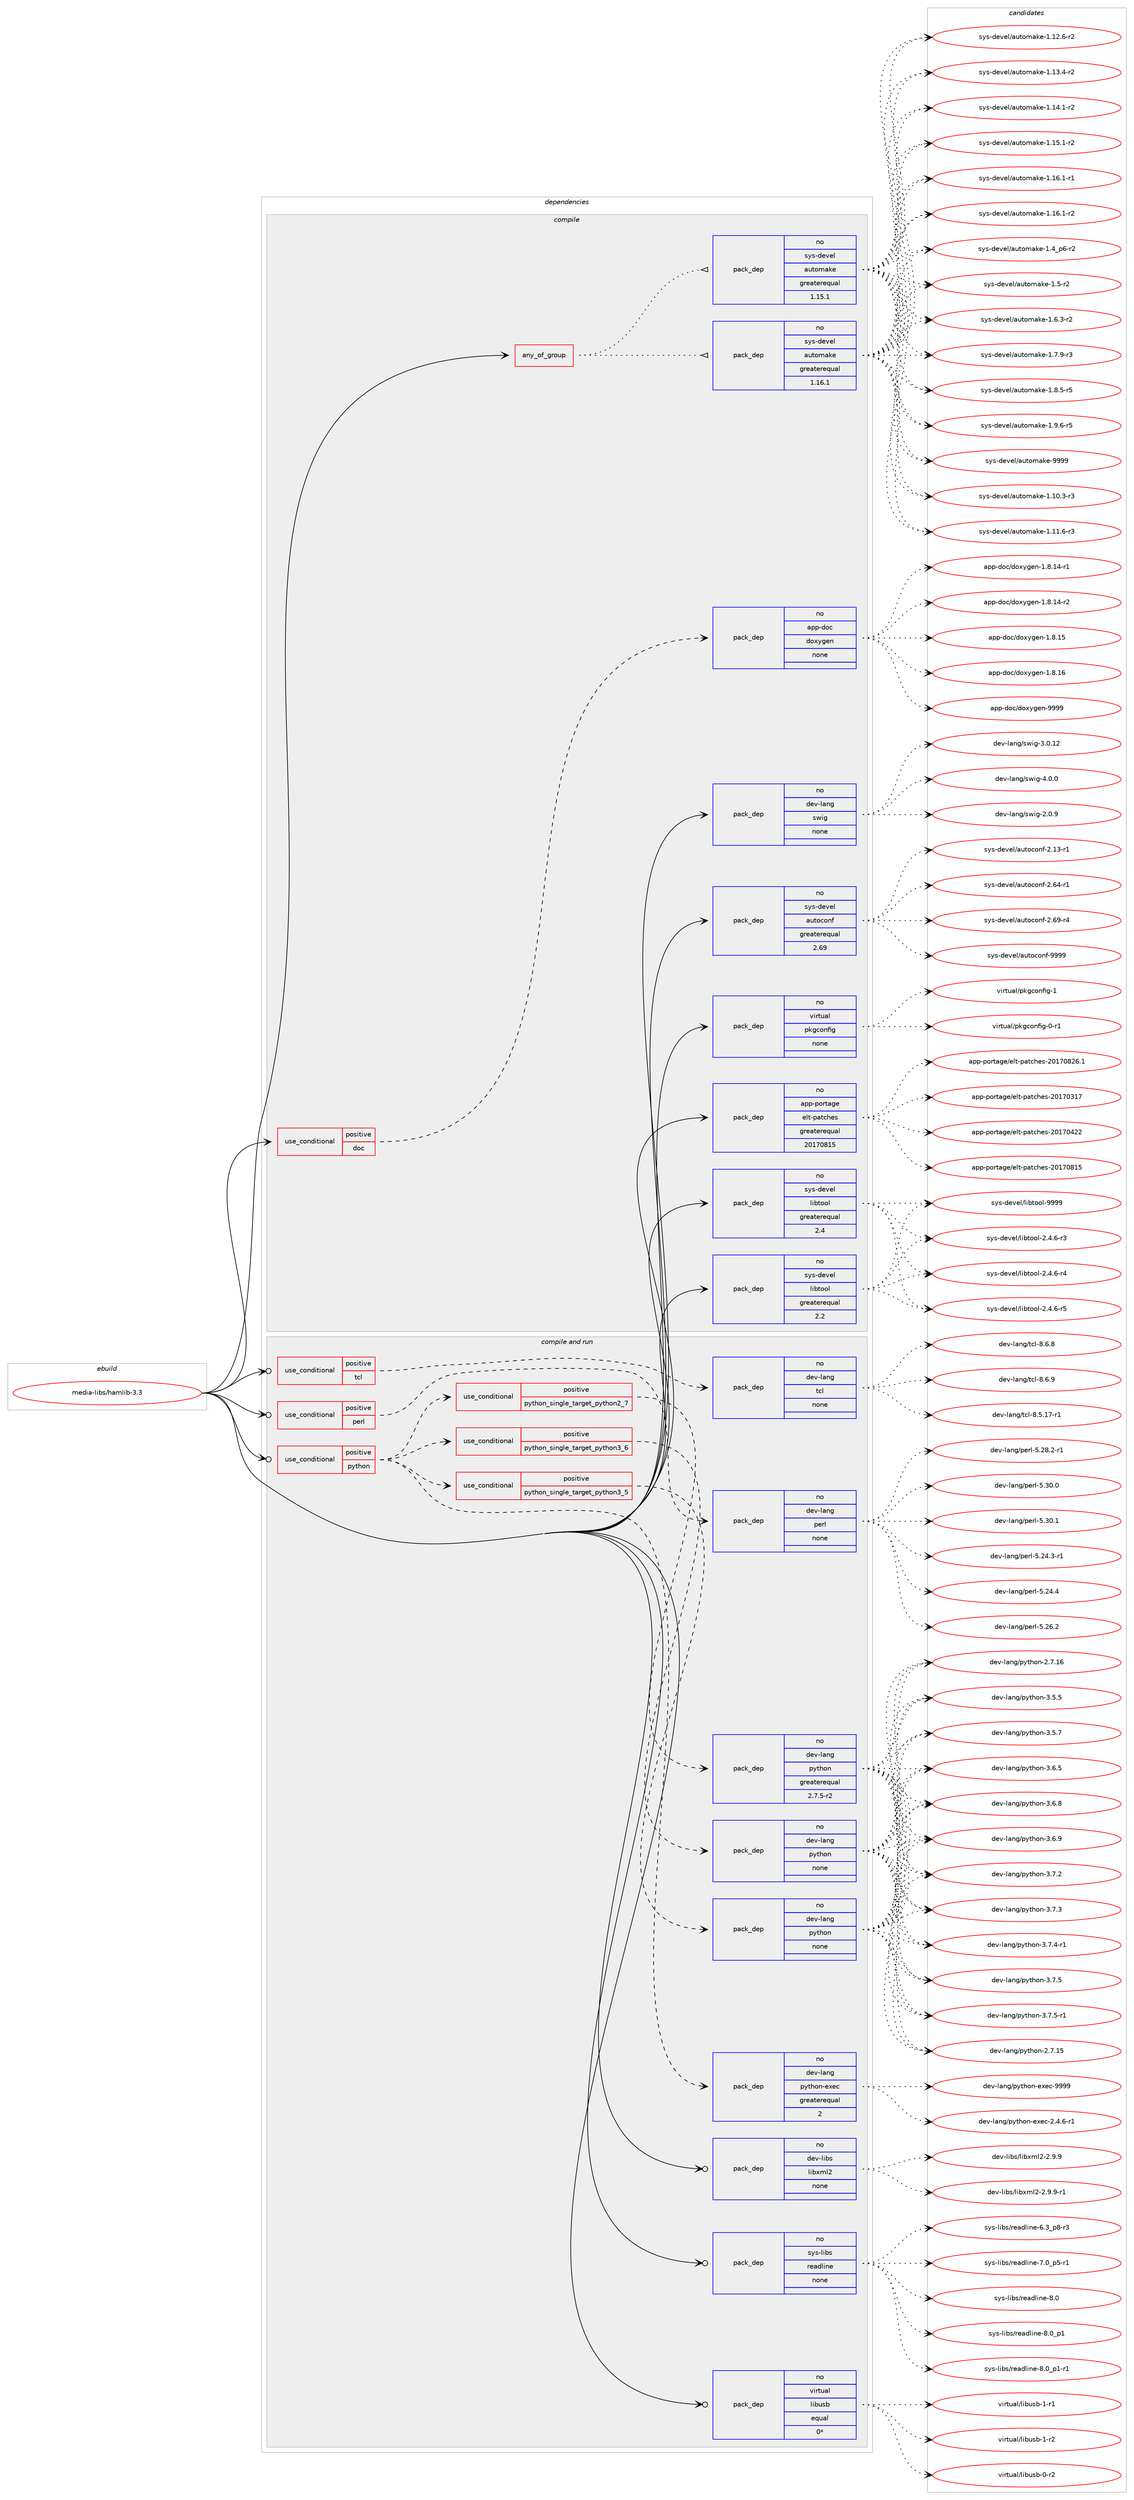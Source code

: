 digraph prolog {

# *************
# Graph options
# *************

newrank=true;
concentrate=true;
compound=true;
graph [rankdir=LR,fontname=Helvetica,fontsize=10,ranksep=1.5];#, ranksep=2.5, nodesep=0.2];
edge  [arrowhead=vee];
node  [fontname=Helvetica,fontsize=10];

# **********
# The ebuild
# **********

subgraph cluster_leftcol {
color=gray;
rank=same;
label=<<i>ebuild</i>>;
id [label="media-libs/hamlib-3.3", color=red, width=4, href="../media-libs/hamlib-3.3.svg"];
}

# ****************
# The dependencies
# ****************

subgraph cluster_midcol {
color=gray;
label=<<i>dependencies</i>>;
subgraph cluster_compile {
fillcolor="#eeeeee";
style=filled;
label=<<i>compile</i>>;
subgraph any13223 {
dependency786471 [label=<<TABLE BORDER="0" CELLBORDER="1" CELLSPACING="0" CELLPADDING="4"><TR><TD CELLPADDING="10">any_of_group</TD></TR></TABLE>>, shape=none, color=red];subgraph pack581555 {
dependency786472 [label=<<TABLE BORDER="0" CELLBORDER="1" CELLSPACING="0" CELLPADDING="4" WIDTH="220"><TR><TD ROWSPAN="6" CELLPADDING="30">pack_dep</TD></TR><TR><TD WIDTH="110">no</TD></TR><TR><TD>sys-devel</TD></TR><TR><TD>automake</TD></TR><TR><TD>greaterequal</TD></TR><TR><TD>1.16.1</TD></TR></TABLE>>, shape=none, color=blue];
}
dependency786471:e -> dependency786472:w [weight=20,style="dotted",arrowhead="oinv"];
subgraph pack581556 {
dependency786473 [label=<<TABLE BORDER="0" CELLBORDER="1" CELLSPACING="0" CELLPADDING="4" WIDTH="220"><TR><TD ROWSPAN="6" CELLPADDING="30">pack_dep</TD></TR><TR><TD WIDTH="110">no</TD></TR><TR><TD>sys-devel</TD></TR><TR><TD>automake</TD></TR><TR><TD>greaterequal</TD></TR><TR><TD>1.15.1</TD></TR></TABLE>>, shape=none, color=blue];
}
dependency786471:e -> dependency786473:w [weight=20,style="dotted",arrowhead="oinv"];
}
id:e -> dependency786471:w [weight=20,style="solid",arrowhead="vee"];
subgraph cond191260 {
dependency786474 [label=<<TABLE BORDER="0" CELLBORDER="1" CELLSPACING="0" CELLPADDING="4"><TR><TD ROWSPAN="3" CELLPADDING="10">use_conditional</TD></TR><TR><TD>positive</TD></TR><TR><TD>doc</TD></TR></TABLE>>, shape=none, color=red];
subgraph pack581557 {
dependency786475 [label=<<TABLE BORDER="0" CELLBORDER="1" CELLSPACING="0" CELLPADDING="4" WIDTH="220"><TR><TD ROWSPAN="6" CELLPADDING="30">pack_dep</TD></TR><TR><TD WIDTH="110">no</TD></TR><TR><TD>app-doc</TD></TR><TR><TD>doxygen</TD></TR><TR><TD>none</TD></TR><TR><TD></TD></TR></TABLE>>, shape=none, color=blue];
}
dependency786474:e -> dependency786475:w [weight=20,style="dashed",arrowhead="vee"];
}
id:e -> dependency786474:w [weight=20,style="solid",arrowhead="vee"];
subgraph pack581558 {
dependency786476 [label=<<TABLE BORDER="0" CELLBORDER="1" CELLSPACING="0" CELLPADDING="4" WIDTH="220"><TR><TD ROWSPAN="6" CELLPADDING="30">pack_dep</TD></TR><TR><TD WIDTH="110">no</TD></TR><TR><TD>app-portage</TD></TR><TR><TD>elt-patches</TD></TR><TR><TD>greaterequal</TD></TR><TR><TD>20170815</TD></TR></TABLE>>, shape=none, color=blue];
}
id:e -> dependency786476:w [weight=20,style="solid",arrowhead="vee"];
subgraph pack581559 {
dependency786477 [label=<<TABLE BORDER="0" CELLBORDER="1" CELLSPACING="0" CELLPADDING="4" WIDTH="220"><TR><TD ROWSPAN="6" CELLPADDING="30">pack_dep</TD></TR><TR><TD WIDTH="110">no</TD></TR><TR><TD>dev-lang</TD></TR><TR><TD>swig</TD></TR><TR><TD>none</TD></TR><TR><TD></TD></TR></TABLE>>, shape=none, color=blue];
}
id:e -> dependency786477:w [weight=20,style="solid",arrowhead="vee"];
subgraph pack581560 {
dependency786478 [label=<<TABLE BORDER="0" CELLBORDER="1" CELLSPACING="0" CELLPADDING="4" WIDTH="220"><TR><TD ROWSPAN="6" CELLPADDING="30">pack_dep</TD></TR><TR><TD WIDTH="110">no</TD></TR><TR><TD>sys-devel</TD></TR><TR><TD>autoconf</TD></TR><TR><TD>greaterequal</TD></TR><TR><TD>2.69</TD></TR></TABLE>>, shape=none, color=blue];
}
id:e -> dependency786478:w [weight=20,style="solid",arrowhead="vee"];
subgraph pack581561 {
dependency786479 [label=<<TABLE BORDER="0" CELLBORDER="1" CELLSPACING="0" CELLPADDING="4" WIDTH="220"><TR><TD ROWSPAN="6" CELLPADDING="30">pack_dep</TD></TR><TR><TD WIDTH="110">no</TD></TR><TR><TD>sys-devel</TD></TR><TR><TD>libtool</TD></TR><TR><TD>greaterequal</TD></TR><TR><TD>2.2</TD></TR></TABLE>>, shape=none, color=blue];
}
id:e -> dependency786479:w [weight=20,style="solid",arrowhead="vee"];
subgraph pack581562 {
dependency786480 [label=<<TABLE BORDER="0" CELLBORDER="1" CELLSPACING="0" CELLPADDING="4" WIDTH="220"><TR><TD ROWSPAN="6" CELLPADDING="30">pack_dep</TD></TR><TR><TD WIDTH="110">no</TD></TR><TR><TD>sys-devel</TD></TR><TR><TD>libtool</TD></TR><TR><TD>greaterequal</TD></TR><TR><TD>2.4</TD></TR></TABLE>>, shape=none, color=blue];
}
id:e -> dependency786480:w [weight=20,style="solid",arrowhead="vee"];
subgraph pack581563 {
dependency786481 [label=<<TABLE BORDER="0" CELLBORDER="1" CELLSPACING="0" CELLPADDING="4" WIDTH="220"><TR><TD ROWSPAN="6" CELLPADDING="30">pack_dep</TD></TR><TR><TD WIDTH="110">no</TD></TR><TR><TD>virtual</TD></TR><TR><TD>pkgconfig</TD></TR><TR><TD>none</TD></TR><TR><TD></TD></TR></TABLE>>, shape=none, color=blue];
}
id:e -> dependency786481:w [weight=20,style="solid",arrowhead="vee"];
}
subgraph cluster_compileandrun {
fillcolor="#eeeeee";
style=filled;
label=<<i>compile and run</i>>;
subgraph cond191261 {
dependency786482 [label=<<TABLE BORDER="0" CELLBORDER="1" CELLSPACING="0" CELLPADDING="4"><TR><TD ROWSPAN="3" CELLPADDING="10">use_conditional</TD></TR><TR><TD>positive</TD></TR><TR><TD>perl</TD></TR></TABLE>>, shape=none, color=red];
subgraph pack581564 {
dependency786483 [label=<<TABLE BORDER="0" CELLBORDER="1" CELLSPACING="0" CELLPADDING="4" WIDTH="220"><TR><TD ROWSPAN="6" CELLPADDING="30">pack_dep</TD></TR><TR><TD WIDTH="110">no</TD></TR><TR><TD>dev-lang</TD></TR><TR><TD>perl</TD></TR><TR><TD>none</TD></TR><TR><TD></TD></TR></TABLE>>, shape=none, color=blue];
}
dependency786482:e -> dependency786483:w [weight=20,style="dashed",arrowhead="vee"];
}
id:e -> dependency786482:w [weight=20,style="solid",arrowhead="odotvee"];
subgraph cond191262 {
dependency786484 [label=<<TABLE BORDER="0" CELLBORDER="1" CELLSPACING="0" CELLPADDING="4"><TR><TD ROWSPAN="3" CELLPADDING="10">use_conditional</TD></TR><TR><TD>positive</TD></TR><TR><TD>python</TD></TR></TABLE>>, shape=none, color=red];
subgraph cond191263 {
dependency786485 [label=<<TABLE BORDER="0" CELLBORDER="1" CELLSPACING="0" CELLPADDING="4"><TR><TD ROWSPAN="3" CELLPADDING="10">use_conditional</TD></TR><TR><TD>positive</TD></TR><TR><TD>python_single_target_python2_7</TD></TR></TABLE>>, shape=none, color=red];
subgraph pack581565 {
dependency786486 [label=<<TABLE BORDER="0" CELLBORDER="1" CELLSPACING="0" CELLPADDING="4" WIDTH="220"><TR><TD ROWSPAN="6" CELLPADDING="30">pack_dep</TD></TR><TR><TD WIDTH="110">no</TD></TR><TR><TD>dev-lang</TD></TR><TR><TD>python</TD></TR><TR><TD>greaterequal</TD></TR><TR><TD>2.7.5-r2</TD></TR></TABLE>>, shape=none, color=blue];
}
dependency786485:e -> dependency786486:w [weight=20,style="dashed",arrowhead="vee"];
}
dependency786484:e -> dependency786485:w [weight=20,style="dashed",arrowhead="vee"];
subgraph cond191264 {
dependency786487 [label=<<TABLE BORDER="0" CELLBORDER="1" CELLSPACING="0" CELLPADDING="4"><TR><TD ROWSPAN="3" CELLPADDING="10">use_conditional</TD></TR><TR><TD>positive</TD></TR><TR><TD>python_single_target_python3_5</TD></TR></TABLE>>, shape=none, color=red];
subgraph pack581566 {
dependency786488 [label=<<TABLE BORDER="0" CELLBORDER="1" CELLSPACING="0" CELLPADDING="4" WIDTH="220"><TR><TD ROWSPAN="6" CELLPADDING="30">pack_dep</TD></TR><TR><TD WIDTH="110">no</TD></TR><TR><TD>dev-lang</TD></TR><TR><TD>python</TD></TR><TR><TD>none</TD></TR><TR><TD></TD></TR></TABLE>>, shape=none, color=blue];
}
dependency786487:e -> dependency786488:w [weight=20,style="dashed",arrowhead="vee"];
}
dependency786484:e -> dependency786487:w [weight=20,style="dashed",arrowhead="vee"];
subgraph cond191265 {
dependency786489 [label=<<TABLE BORDER="0" CELLBORDER="1" CELLSPACING="0" CELLPADDING="4"><TR><TD ROWSPAN="3" CELLPADDING="10">use_conditional</TD></TR><TR><TD>positive</TD></TR><TR><TD>python_single_target_python3_6</TD></TR></TABLE>>, shape=none, color=red];
subgraph pack581567 {
dependency786490 [label=<<TABLE BORDER="0" CELLBORDER="1" CELLSPACING="0" CELLPADDING="4" WIDTH="220"><TR><TD ROWSPAN="6" CELLPADDING="30">pack_dep</TD></TR><TR><TD WIDTH="110">no</TD></TR><TR><TD>dev-lang</TD></TR><TR><TD>python</TD></TR><TR><TD>none</TD></TR><TR><TD></TD></TR></TABLE>>, shape=none, color=blue];
}
dependency786489:e -> dependency786490:w [weight=20,style="dashed",arrowhead="vee"];
}
dependency786484:e -> dependency786489:w [weight=20,style="dashed",arrowhead="vee"];
subgraph pack581568 {
dependency786491 [label=<<TABLE BORDER="0" CELLBORDER="1" CELLSPACING="0" CELLPADDING="4" WIDTH="220"><TR><TD ROWSPAN="6" CELLPADDING="30">pack_dep</TD></TR><TR><TD WIDTH="110">no</TD></TR><TR><TD>dev-lang</TD></TR><TR><TD>python-exec</TD></TR><TR><TD>greaterequal</TD></TR><TR><TD>2</TD></TR></TABLE>>, shape=none, color=blue];
}
dependency786484:e -> dependency786491:w [weight=20,style="dashed",arrowhead="vee"];
}
id:e -> dependency786484:w [weight=20,style="solid",arrowhead="odotvee"];
subgraph cond191266 {
dependency786492 [label=<<TABLE BORDER="0" CELLBORDER="1" CELLSPACING="0" CELLPADDING="4"><TR><TD ROWSPAN="3" CELLPADDING="10">use_conditional</TD></TR><TR><TD>positive</TD></TR><TR><TD>tcl</TD></TR></TABLE>>, shape=none, color=red];
subgraph pack581569 {
dependency786493 [label=<<TABLE BORDER="0" CELLBORDER="1" CELLSPACING="0" CELLPADDING="4" WIDTH="220"><TR><TD ROWSPAN="6" CELLPADDING="30">pack_dep</TD></TR><TR><TD WIDTH="110">no</TD></TR><TR><TD>dev-lang</TD></TR><TR><TD>tcl</TD></TR><TR><TD>none</TD></TR><TR><TD></TD></TR></TABLE>>, shape=none, color=blue];
}
dependency786492:e -> dependency786493:w [weight=20,style="dashed",arrowhead="vee"];
}
id:e -> dependency786492:w [weight=20,style="solid",arrowhead="odotvee"];
subgraph pack581570 {
dependency786494 [label=<<TABLE BORDER="0" CELLBORDER="1" CELLSPACING="0" CELLPADDING="4" WIDTH="220"><TR><TD ROWSPAN="6" CELLPADDING="30">pack_dep</TD></TR><TR><TD WIDTH="110">no</TD></TR><TR><TD>dev-libs</TD></TR><TR><TD>libxml2</TD></TR><TR><TD>none</TD></TR><TR><TD></TD></TR></TABLE>>, shape=none, color=blue];
}
id:e -> dependency786494:w [weight=20,style="solid",arrowhead="odotvee"];
subgraph pack581571 {
dependency786495 [label=<<TABLE BORDER="0" CELLBORDER="1" CELLSPACING="0" CELLPADDING="4" WIDTH="220"><TR><TD ROWSPAN="6" CELLPADDING="30">pack_dep</TD></TR><TR><TD WIDTH="110">no</TD></TR><TR><TD>sys-libs</TD></TR><TR><TD>readline</TD></TR><TR><TD>none</TD></TR><TR><TD></TD></TR></TABLE>>, shape=none, color=blue];
}
id:e -> dependency786495:w [weight=20,style="solid",arrowhead="odotvee"];
subgraph pack581572 {
dependency786496 [label=<<TABLE BORDER="0" CELLBORDER="1" CELLSPACING="0" CELLPADDING="4" WIDTH="220"><TR><TD ROWSPAN="6" CELLPADDING="30">pack_dep</TD></TR><TR><TD WIDTH="110">no</TD></TR><TR><TD>virtual</TD></TR><TR><TD>libusb</TD></TR><TR><TD>equal</TD></TR><TR><TD>0*</TD></TR></TABLE>>, shape=none, color=blue];
}
id:e -> dependency786496:w [weight=20,style="solid",arrowhead="odotvee"];
}
subgraph cluster_run {
fillcolor="#eeeeee";
style=filled;
label=<<i>run</i>>;
}
}

# **************
# The candidates
# **************

subgraph cluster_choices {
rank=same;
color=gray;
label=<<i>candidates</i>>;

subgraph choice581555 {
color=black;
nodesep=1;
choice11512111545100101118101108479711711611110997107101454946494846514511451 [label="sys-devel/automake-1.10.3-r3", color=red, width=4,href="../sys-devel/automake-1.10.3-r3.svg"];
choice11512111545100101118101108479711711611110997107101454946494946544511451 [label="sys-devel/automake-1.11.6-r3", color=red, width=4,href="../sys-devel/automake-1.11.6-r3.svg"];
choice11512111545100101118101108479711711611110997107101454946495046544511450 [label="sys-devel/automake-1.12.6-r2", color=red, width=4,href="../sys-devel/automake-1.12.6-r2.svg"];
choice11512111545100101118101108479711711611110997107101454946495146524511450 [label="sys-devel/automake-1.13.4-r2", color=red, width=4,href="../sys-devel/automake-1.13.4-r2.svg"];
choice11512111545100101118101108479711711611110997107101454946495246494511450 [label="sys-devel/automake-1.14.1-r2", color=red, width=4,href="../sys-devel/automake-1.14.1-r2.svg"];
choice11512111545100101118101108479711711611110997107101454946495346494511450 [label="sys-devel/automake-1.15.1-r2", color=red, width=4,href="../sys-devel/automake-1.15.1-r2.svg"];
choice11512111545100101118101108479711711611110997107101454946495446494511449 [label="sys-devel/automake-1.16.1-r1", color=red, width=4,href="../sys-devel/automake-1.16.1-r1.svg"];
choice11512111545100101118101108479711711611110997107101454946495446494511450 [label="sys-devel/automake-1.16.1-r2", color=red, width=4,href="../sys-devel/automake-1.16.1-r2.svg"];
choice115121115451001011181011084797117116111109971071014549465295112544511450 [label="sys-devel/automake-1.4_p6-r2", color=red, width=4,href="../sys-devel/automake-1.4_p6-r2.svg"];
choice11512111545100101118101108479711711611110997107101454946534511450 [label="sys-devel/automake-1.5-r2", color=red, width=4,href="../sys-devel/automake-1.5-r2.svg"];
choice115121115451001011181011084797117116111109971071014549465446514511450 [label="sys-devel/automake-1.6.3-r2", color=red, width=4,href="../sys-devel/automake-1.6.3-r2.svg"];
choice115121115451001011181011084797117116111109971071014549465546574511451 [label="sys-devel/automake-1.7.9-r3", color=red, width=4,href="../sys-devel/automake-1.7.9-r3.svg"];
choice115121115451001011181011084797117116111109971071014549465646534511453 [label="sys-devel/automake-1.8.5-r5", color=red, width=4,href="../sys-devel/automake-1.8.5-r5.svg"];
choice115121115451001011181011084797117116111109971071014549465746544511453 [label="sys-devel/automake-1.9.6-r5", color=red, width=4,href="../sys-devel/automake-1.9.6-r5.svg"];
choice115121115451001011181011084797117116111109971071014557575757 [label="sys-devel/automake-9999", color=red, width=4,href="../sys-devel/automake-9999.svg"];
dependency786472:e -> choice11512111545100101118101108479711711611110997107101454946494846514511451:w [style=dotted,weight="100"];
dependency786472:e -> choice11512111545100101118101108479711711611110997107101454946494946544511451:w [style=dotted,weight="100"];
dependency786472:e -> choice11512111545100101118101108479711711611110997107101454946495046544511450:w [style=dotted,weight="100"];
dependency786472:e -> choice11512111545100101118101108479711711611110997107101454946495146524511450:w [style=dotted,weight="100"];
dependency786472:e -> choice11512111545100101118101108479711711611110997107101454946495246494511450:w [style=dotted,weight="100"];
dependency786472:e -> choice11512111545100101118101108479711711611110997107101454946495346494511450:w [style=dotted,weight="100"];
dependency786472:e -> choice11512111545100101118101108479711711611110997107101454946495446494511449:w [style=dotted,weight="100"];
dependency786472:e -> choice11512111545100101118101108479711711611110997107101454946495446494511450:w [style=dotted,weight="100"];
dependency786472:e -> choice115121115451001011181011084797117116111109971071014549465295112544511450:w [style=dotted,weight="100"];
dependency786472:e -> choice11512111545100101118101108479711711611110997107101454946534511450:w [style=dotted,weight="100"];
dependency786472:e -> choice115121115451001011181011084797117116111109971071014549465446514511450:w [style=dotted,weight="100"];
dependency786472:e -> choice115121115451001011181011084797117116111109971071014549465546574511451:w [style=dotted,weight="100"];
dependency786472:e -> choice115121115451001011181011084797117116111109971071014549465646534511453:w [style=dotted,weight="100"];
dependency786472:e -> choice115121115451001011181011084797117116111109971071014549465746544511453:w [style=dotted,weight="100"];
dependency786472:e -> choice115121115451001011181011084797117116111109971071014557575757:w [style=dotted,weight="100"];
}
subgraph choice581556 {
color=black;
nodesep=1;
choice11512111545100101118101108479711711611110997107101454946494846514511451 [label="sys-devel/automake-1.10.3-r3", color=red, width=4,href="../sys-devel/automake-1.10.3-r3.svg"];
choice11512111545100101118101108479711711611110997107101454946494946544511451 [label="sys-devel/automake-1.11.6-r3", color=red, width=4,href="../sys-devel/automake-1.11.6-r3.svg"];
choice11512111545100101118101108479711711611110997107101454946495046544511450 [label="sys-devel/automake-1.12.6-r2", color=red, width=4,href="../sys-devel/automake-1.12.6-r2.svg"];
choice11512111545100101118101108479711711611110997107101454946495146524511450 [label="sys-devel/automake-1.13.4-r2", color=red, width=4,href="../sys-devel/automake-1.13.4-r2.svg"];
choice11512111545100101118101108479711711611110997107101454946495246494511450 [label="sys-devel/automake-1.14.1-r2", color=red, width=4,href="../sys-devel/automake-1.14.1-r2.svg"];
choice11512111545100101118101108479711711611110997107101454946495346494511450 [label="sys-devel/automake-1.15.1-r2", color=red, width=4,href="../sys-devel/automake-1.15.1-r2.svg"];
choice11512111545100101118101108479711711611110997107101454946495446494511449 [label="sys-devel/automake-1.16.1-r1", color=red, width=4,href="../sys-devel/automake-1.16.1-r1.svg"];
choice11512111545100101118101108479711711611110997107101454946495446494511450 [label="sys-devel/automake-1.16.1-r2", color=red, width=4,href="../sys-devel/automake-1.16.1-r2.svg"];
choice115121115451001011181011084797117116111109971071014549465295112544511450 [label="sys-devel/automake-1.4_p6-r2", color=red, width=4,href="../sys-devel/automake-1.4_p6-r2.svg"];
choice11512111545100101118101108479711711611110997107101454946534511450 [label="sys-devel/automake-1.5-r2", color=red, width=4,href="../sys-devel/automake-1.5-r2.svg"];
choice115121115451001011181011084797117116111109971071014549465446514511450 [label="sys-devel/automake-1.6.3-r2", color=red, width=4,href="../sys-devel/automake-1.6.3-r2.svg"];
choice115121115451001011181011084797117116111109971071014549465546574511451 [label="sys-devel/automake-1.7.9-r3", color=red, width=4,href="../sys-devel/automake-1.7.9-r3.svg"];
choice115121115451001011181011084797117116111109971071014549465646534511453 [label="sys-devel/automake-1.8.5-r5", color=red, width=4,href="../sys-devel/automake-1.8.5-r5.svg"];
choice115121115451001011181011084797117116111109971071014549465746544511453 [label="sys-devel/automake-1.9.6-r5", color=red, width=4,href="../sys-devel/automake-1.9.6-r5.svg"];
choice115121115451001011181011084797117116111109971071014557575757 [label="sys-devel/automake-9999", color=red, width=4,href="../sys-devel/automake-9999.svg"];
dependency786473:e -> choice11512111545100101118101108479711711611110997107101454946494846514511451:w [style=dotted,weight="100"];
dependency786473:e -> choice11512111545100101118101108479711711611110997107101454946494946544511451:w [style=dotted,weight="100"];
dependency786473:e -> choice11512111545100101118101108479711711611110997107101454946495046544511450:w [style=dotted,weight="100"];
dependency786473:e -> choice11512111545100101118101108479711711611110997107101454946495146524511450:w [style=dotted,weight="100"];
dependency786473:e -> choice11512111545100101118101108479711711611110997107101454946495246494511450:w [style=dotted,weight="100"];
dependency786473:e -> choice11512111545100101118101108479711711611110997107101454946495346494511450:w [style=dotted,weight="100"];
dependency786473:e -> choice11512111545100101118101108479711711611110997107101454946495446494511449:w [style=dotted,weight="100"];
dependency786473:e -> choice11512111545100101118101108479711711611110997107101454946495446494511450:w [style=dotted,weight="100"];
dependency786473:e -> choice115121115451001011181011084797117116111109971071014549465295112544511450:w [style=dotted,weight="100"];
dependency786473:e -> choice11512111545100101118101108479711711611110997107101454946534511450:w [style=dotted,weight="100"];
dependency786473:e -> choice115121115451001011181011084797117116111109971071014549465446514511450:w [style=dotted,weight="100"];
dependency786473:e -> choice115121115451001011181011084797117116111109971071014549465546574511451:w [style=dotted,weight="100"];
dependency786473:e -> choice115121115451001011181011084797117116111109971071014549465646534511453:w [style=dotted,weight="100"];
dependency786473:e -> choice115121115451001011181011084797117116111109971071014549465746544511453:w [style=dotted,weight="100"];
dependency786473:e -> choice115121115451001011181011084797117116111109971071014557575757:w [style=dotted,weight="100"];
}
subgraph choice581557 {
color=black;
nodesep=1;
choice97112112451001119947100111120121103101110454946564649524511449 [label="app-doc/doxygen-1.8.14-r1", color=red, width=4,href="../app-doc/doxygen-1.8.14-r1.svg"];
choice97112112451001119947100111120121103101110454946564649524511450 [label="app-doc/doxygen-1.8.14-r2", color=red, width=4,href="../app-doc/doxygen-1.8.14-r2.svg"];
choice9711211245100111994710011112012110310111045494656464953 [label="app-doc/doxygen-1.8.15", color=red, width=4,href="../app-doc/doxygen-1.8.15.svg"];
choice9711211245100111994710011112012110310111045494656464954 [label="app-doc/doxygen-1.8.16", color=red, width=4,href="../app-doc/doxygen-1.8.16.svg"];
choice971121124510011199471001111201211031011104557575757 [label="app-doc/doxygen-9999", color=red, width=4,href="../app-doc/doxygen-9999.svg"];
dependency786475:e -> choice97112112451001119947100111120121103101110454946564649524511449:w [style=dotted,weight="100"];
dependency786475:e -> choice97112112451001119947100111120121103101110454946564649524511450:w [style=dotted,weight="100"];
dependency786475:e -> choice9711211245100111994710011112012110310111045494656464953:w [style=dotted,weight="100"];
dependency786475:e -> choice9711211245100111994710011112012110310111045494656464954:w [style=dotted,weight="100"];
dependency786475:e -> choice971121124510011199471001111201211031011104557575757:w [style=dotted,weight="100"];
}
subgraph choice581558 {
color=black;
nodesep=1;
choice97112112451121111141169710310147101108116451129711699104101115455048495548514955 [label="app-portage/elt-patches-20170317", color=red, width=4,href="../app-portage/elt-patches-20170317.svg"];
choice97112112451121111141169710310147101108116451129711699104101115455048495548525050 [label="app-portage/elt-patches-20170422", color=red, width=4,href="../app-portage/elt-patches-20170422.svg"];
choice97112112451121111141169710310147101108116451129711699104101115455048495548564953 [label="app-portage/elt-patches-20170815", color=red, width=4,href="../app-portage/elt-patches-20170815.svg"];
choice971121124511211111411697103101471011081164511297116991041011154550484955485650544649 [label="app-portage/elt-patches-20170826.1", color=red, width=4,href="../app-portage/elt-patches-20170826.1.svg"];
dependency786476:e -> choice97112112451121111141169710310147101108116451129711699104101115455048495548514955:w [style=dotted,weight="100"];
dependency786476:e -> choice97112112451121111141169710310147101108116451129711699104101115455048495548525050:w [style=dotted,weight="100"];
dependency786476:e -> choice97112112451121111141169710310147101108116451129711699104101115455048495548564953:w [style=dotted,weight="100"];
dependency786476:e -> choice971121124511211111411697103101471011081164511297116991041011154550484955485650544649:w [style=dotted,weight="100"];
}
subgraph choice581559 {
color=black;
nodesep=1;
choice100101118451089711010347115119105103455046484657 [label="dev-lang/swig-2.0.9", color=red, width=4,href="../dev-lang/swig-2.0.9.svg"];
choice10010111845108971101034711511910510345514648464950 [label="dev-lang/swig-3.0.12", color=red, width=4,href="../dev-lang/swig-3.0.12.svg"];
choice100101118451089711010347115119105103455246484648 [label="dev-lang/swig-4.0.0", color=red, width=4,href="../dev-lang/swig-4.0.0.svg"];
dependency786477:e -> choice100101118451089711010347115119105103455046484657:w [style=dotted,weight="100"];
dependency786477:e -> choice10010111845108971101034711511910510345514648464950:w [style=dotted,weight="100"];
dependency786477:e -> choice100101118451089711010347115119105103455246484648:w [style=dotted,weight="100"];
}
subgraph choice581560 {
color=black;
nodesep=1;
choice1151211154510010111810110847971171161119911111010245504649514511449 [label="sys-devel/autoconf-2.13-r1", color=red, width=4,href="../sys-devel/autoconf-2.13-r1.svg"];
choice1151211154510010111810110847971171161119911111010245504654524511449 [label="sys-devel/autoconf-2.64-r1", color=red, width=4,href="../sys-devel/autoconf-2.64-r1.svg"];
choice1151211154510010111810110847971171161119911111010245504654574511452 [label="sys-devel/autoconf-2.69-r4", color=red, width=4,href="../sys-devel/autoconf-2.69-r4.svg"];
choice115121115451001011181011084797117116111991111101024557575757 [label="sys-devel/autoconf-9999", color=red, width=4,href="../sys-devel/autoconf-9999.svg"];
dependency786478:e -> choice1151211154510010111810110847971171161119911111010245504649514511449:w [style=dotted,weight="100"];
dependency786478:e -> choice1151211154510010111810110847971171161119911111010245504654524511449:w [style=dotted,weight="100"];
dependency786478:e -> choice1151211154510010111810110847971171161119911111010245504654574511452:w [style=dotted,weight="100"];
dependency786478:e -> choice115121115451001011181011084797117116111991111101024557575757:w [style=dotted,weight="100"];
}
subgraph choice581561 {
color=black;
nodesep=1;
choice1151211154510010111810110847108105981161111111084550465246544511451 [label="sys-devel/libtool-2.4.6-r3", color=red, width=4,href="../sys-devel/libtool-2.4.6-r3.svg"];
choice1151211154510010111810110847108105981161111111084550465246544511452 [label="sys-devel/libtool-2.4.6-r4", color=red, width=4,href="../sys-devel/libtool-2.4.6-r4.svg"];
choice1151211154510010111810110847108105981161111111084550465246544511453 [label="sys-devel/libtool-2.4.6-r5", color=red, width=4,href="../sys-devel/libtool-2.4.6-r5.svg"];
choice1151211154510010111810110847108105981161111111084557575757 [label="sys-devel/libtool-9999", color=red, width=4,href="../sys-devel/libtool-9999.svg"];
dependency786479:e -> choice1151211154510010111810110847108105981161111111084550465246544511451:w [style=dotted,weight="100"];
dependency786479:e -> choice1151211154510010111810110847108105981161111111084550465246544511452:w [style=dotted,weight="100"];
dependency786479:e -> choice1151211154510010111810110847108105981161111111084550465246544511453:w [style=dotted,weight="100"];
dependency786479:e -> choice1151211154510010111810110847108105981161111111084557575757:w [style=dotted,weight="100"];
}
subgraph choice581562 {
color=black;
nodesep=1;
choice1151211154510010111810110847108105981161111111084550465246544511451 [label="sys-devel/libtool-2.4.6-r3", color=red, width=4,href="../sys-devel/libtool-2.4.6-r3.svg"];
choice1151211154510010111810110847108105981161111111084550465246544511452 [label="sys-devel/libtool-2.4.6-r4", color=red, width=4,href="../sys-devel/libtool-2.4.6-r4.svg"];
choice1151211154510010111810110847108105981161111111084550465246544511453 [label="sys-devel/libtool-2.4.6-r5", color=red, width=4,href="../sys-devel/libtool-2.4.6-r5.svg"];
choice1151211154510010111810110847108105981161111111084557575757 [label="sys-devel/libtool-9999", color=red, width=4,href="../sys-devel/libtool-9999.svg"];
dependency786480:e -> choice1151211154510010111810110847108105981161111111084550465246544511451:w [style=dotted,weight="100"];
dependency786480:e -> choice1151211154510010111810110847108105981161111111084550465246544511452:w [style=dotted,weight="100"];
dependency786480:e -> choice1151211154510010111810110847108105981161111111084550465246544511453:w [style=dotted,weight="100"];
dependency786480:e -> choice1151211154510010111810110847108105981161111111084557575757:w [style=dotted,weight="100"];
}
subgraph choice581563 {
color=black;
nodesep=1;
choice11810511411611797108471121071039911111010210510345484511449 [label="virtual/pkgconfig-0-r1", color=red, width=4,href="../virtual/pkgconfig-0-r1.svg"];
choice1181051141161179710847112107103991111101021051034549 [label="virtual/pkgconfig-1", color=red, width=4,href="../virtual/pkgconfig-1.svg"];
dependency786481:e -> choice11810511411611797108471121071039911111010210510345484511449:w [style=dotted,weight="100"];
dependency786481:e -> choice1181051141161179710847112107103991111101021051034549:w [style=dotted,weight="100"];
}
subgraph choice581564 {
color=black;
nodesep=1;
choice100101118451089711010347112101114108455346505246514511449 [label="dev-lang/perl-5.24.3-r1", color=red, width=4,href="../dev-lang/perl-5.24.3-r1.svg"];
choice10010111845108971101034711210111410845534650524652 [label="dev-lang/perl-5.24.4", color=red, width=4,href="../dev-lang/perl-5.24.4.svg"];
choice10010111845108971101034711210111410845534650544650 [label="dev-lang/perl-5.26.2", color=red, width=4,href="../dev-lang/perl-5.26.2.svg"];
choice100101118451089711010347112101114108455346505646504511449 [label="dev-lang/perl-5.28.2-r1", color=red, width=4,href="../dev-lang/perl-5.28.2-r1.svg"];
choice10010111845108971101034711210111410845534651484648 [label="dev-lang/perl-5.30.0", color=red, width=4,href="../dev-lang/perl-5.30.0.svg"];
choice10010111845108971101034711210111410845534651484649 [label="dev-lang/perl-5.30.1", color=red, width=4,href="../dev-lang/perl-5.30.1.svg"];
dependency786483:e -> choice100101118451089711010347112101114108455346505246514511449:w [style=dotted,weight="100"];
dependency786483:e -> choice10010111845108971101034711210111410845534650524652:w [style=dotted,weight="100"];
dependency786483:e -> choice10010111845108971101034711210111410845534650544650:w [style=dotted,weight="100"];
dependency786483:e -> choice100101118451089711010347112101114108455346505646504511449:w [style=dotted,weight="100"];
dependency786483:e -> choice10010111845108971101034711210111410845534651484648:w [style=dotted,weight="100"];
dependency786483:e -> choice10010111845108971101034711210111410845534651484649:w [style=dotted,weight="100"];
}
subgraph choice581565 {
color=black;
nodesep=1;
choice10010111845108971101034711212111610411111045504655464953 [label="dev-lang/python-2.7.15", color=red, width=4,href="../dev-lang/python-2.7.15.svg"];
choice10010111845108971101034711212111610411111045504655464954 [label="dev-lang/python-2.7.16", color=red, width=4,href="../dev-lang/python-2.7.16.svg"];
choice100101118451089711010347112121116104111110455146534653 [label="dev-lang/python-3.5.5", color=red, width=4,href="../dev-lang/python-3.5.5.svg"];
choice100101118451089711010347112121116104111110455146534655 [label="dev-lang/python-3.5.7", color=red, width=4,href="../dev-lang/python-3.5.7.svg"];
choice100101118451089711010347112121116104111110455146544653 [label="dev-lang/python-3.6.5", color=red, width=4,href="../dev-lang/python-3.6.5.svg"];
choice100101118451089711010347112121116104111110455146544656 [label="dev-lang/python-3.6.8", color=red, width=4,href="../dev-lang/python-3.6.8.svg"];
choice100101118451089711010347112121116104111110455146544657 [label="dev-lang/python-3.6.9", color=red, width=4,href="../dev-lang/python-3.6.9.svg"];
choice100101118451089711010347112121116104111110455146554650 [label="dev-lang/python-3.7.2", color=red, width=4,href="../dev-lang/python-3.7.2.svg"];
choice100101118451089711010347112121116104111110455146554651 [label="dev-lang/python-3.7.3", color=red, width=4,href="../dev-lang/python-3.7.3.svg"];
choice1001011184510897110103471121211161041111104551465546524511449 [label="dev-lang/python-3.7.4-r1", color=red, width=4,href="../dev-lang/python-3.7.4-r1.svg"];
choice100101118451089711010347112121116104111110455146554653 [label="dev-lang/python-3.7.5", color=red, width=4,href="../dev-lang/python-3.7.5.svg"];
choice1001011184510897110103471121211161041111104551465546534511449 [label="dev-lang/python-3.7.5-r1", color=red, width=4,href="../dev-lang/python-3.7.5-r1.svg"];
dependency786486:e -> choice10010111845108971101034711212111610411111045504655464953:w [style=dotted,weight="100"];
dependency786486:e -> choice10010111845108971101034711212111610411111045504655464954:w [style=dotted,weight="100"];
dependency786486:e -> choice100101118451089711010347112121116104111110455146534653:w [style=dotted,weight="100"];
dependency786486:e -> choice100101118451089711010347112121116104111110455146534655:w [style=dotted,weight="100"];
dependency786486:e -> choice100101118451089711010347112121116104111110455146544653:w [style=dotted,weight="100"];
dependency786486:e -> choice100101118451089711010347112121116104111110455146544656:w [style=dotted,weight="100"];
dependency786486:e -> choice100101118451089711010347112121116104111110455146544657:w [style=dotted,weight="100"];
dependency786486:e -> choice100101118451089711010347112121116104111110455146554650:w [style=dotted,weight="100"];
dependency786486:e -> choice100101118451089711010347112121116104111110455146554651:w [style=dotted,weight="100"];
dependency786486:e -> choice1001011184510897110103471121211161041111104551465546524511449:w [style=dotted,weight="100"];
dependency786486:e -> choice100101118451089711010347112121116104111110455146554653:w [style=dotted,weight="100"];
dependency786486:e -> choice1001011184510897110103471121211161041111104551465546534511449:w [style=dotted,weight="100"];
}
subgraph choice581566 {
color=black;
nodesep=1;
choice10010111845108971101034711212111610411111045504655464953 [label="dev-lang/python-2.7.15", color=red, width=4,href="../dev-lang/python-2.7.15.svg"];
choice10010111845108971101034711212111610411111045504655464954 [label="dev-lang/python-2.7.16", color=red, width=4,href="../dev-lang/python-2.7.16.svg"];
choice100101118451089711010347112121116104111110455146534653 [label="dev-lang/python-3.5.5", color=red, width=4,href="../dev-lang/python-3.5.5.svg"];
choice100101118451089711010347112121116104111110455146534655 [label="dev-lang/python-3.5.7", color=red, width=4,href="../dev-lang/python-3.5.7.svg"];
choice100101118451089711010347112121116104111110455146544653 [label="dev-lang/python-3.6.5", color=red, width=4,href="../dev-lang/python-3.6.5.svg"];
choice100101118451089711010347112121116104111110455146544656 [label="dev-lang/python-3.6.8", color=red, width=4,href="../dev-lang/python-3.6.8.svg"];
choice100101118451089711010347112121116104111110455146544657 [label="dev-lang/python-3.6.9", color=red, width=4,href="../dev-lang/python-3.6.9.svg"];
choice100101118451089711010347112121116104111110455146554650 [label="dev-lang/python-3.7.2", color=red, width=4,href="../dev-lang/python-3.7.2.svg"];
choice100101118451089711010347112121116104111110455146554651 [label="dev-lang/python-3.7.3", color=red, width=4,href="../dev-lang/python-3.7.3.svg"];
choice1001011184510897110103471121211161041111104551465546524511449 [label="dev-lang/python-3.7.4-r1", color=red, width=4,href="../dev-lang/python-3.7.4-r1.svg"];
choice100101118451089711010347112121116104111110455146554653 [label="dev-lang/python-3.7.5", color=red, width=4,href="../dev-lang/python-3.7.5.svg"];
choice1001011184510897110103471121211161041111104551465546534511449 [label="dev-lang/python-3.7.5-r1", color=red, width=4,href="../dev-lang/python-3.7.5-r1.svg"];
dependency786488:e -> choice10010111845108971101034711212111610411111045504655464953:w [style=dotted,weight="100"];
dependency786488:e -> choice10010111845108971101034711212111610411111045504655464954:w [style=dotted,weight="100"];
dependency786488:e -> choice100101118451089711010347112121116104111110455146534653:w [style=dotted,weight="100"];
dependency786488:e -> choice100101118451089711010347112121116104111110455146534655:w [style=dotted,weight="100"];
dependency786488:e -> choice100101118451089711010347112121116104111110455146544653:w [style=dotted,weight="100"];
dependency786488:e -> choice100101118451089711010347112121116104111110455146544656:w [style=dotted,weight="100"];
dependency786488:e -> choice100101118451089711010347112121116104111110455146544657:w [style=dotted,weight="100"];
dependency786488:e -> choice100101118451089711010347112121116104111110455146554650:w [style=dotted,weight="100"];
dependency786488:e -> choice100101118451089711010347112121116104111110455146554651:w [style=dotted,weight="100"];
dependency786488:e -> choice1001011184510897110103471121211161041111104551465546524511449:w [style=dotted,weight="100"];
dependency786488:e -> choice100101118451089711010347112121116104111110455146554653:w [style=dotted,weight="100"];
dependency786488:e -> choice1001011184510897110103471121211161041111104551465546534511449:w [style=dotted,weight="100"];
}
subgraph choice581567 {
color=black;
nodesep=1;
choice10010111845108971101034711212111610411111045504655464953 [label="dev-lang/python-2.7.15", color=red, width=4,href="../dev-lang/python-2.7.15.svg"];
choice10010111845108971101034711212111610411111045504655464954 [label="dev-lang/python-2.7.16", color=red, width=4,href="../dev-lang/python-2.7.16.svg"];
choice100101118451089711010347112121116104111110455146534653 [label="dev-lang/python-3.5.5", color=red, width=4,href="../dev-lang/python-3.5.5.svg"];
choice100101118451089711010347112121116104111110455146534655 [label="dev-lang/python-3.5.7", color=red, width=4,href="../dev-lang/python-3.5.7.svg"];
choice100101118451089711010347112121116104111110455146544653 [label="dev-lang/python-3.6.5", color=red, width=4,href="../dev-lang/python-3.6.5.svg"];
choice100101118451089711010347112121116104111110455146544656 [label="dev-lang/python-3.6.8", color=red, width=4,href="../dev-lang/python-3.6.8.svg"];
choice100101118451089711010347112121116104111110455146544657 [label="dev-lang/python-3.6.9", color=red, width=4,href="../dev-lang/python-3.6.9.svg"];
choice100101118451089711010347112121116104111110455146554650 [label="dev-lang/python-3.7.2", color=red, width=4,href="../dev-lang/python-3.7.2.svg"];
choice100101118451089711010347112121116104111110455146554651 [label="dev-lang/python-3.7.3", color=red, width=4,href="../dev-lang/python-3.7.3.svg"];
choice1001011184510897110103471121211161041111104551465546524511449 [label="dev-lang/python-3.7.4-r1", color=red, width=4,href="../dev-lang/python-3.7.4-r1.svg"];
choice100101118451089711010347112121116104111110455146554653 [label="dev-lang/python-3.7.5", color=red, width=4,href="../dev-lang/python-3.7.5.svg"];
choice1001011184510897110103471121211161041111104551465546534511449 [label="dev-lang/python-3.7.5-r1", color=red, width=4,href="../dev-lang/python-3.7.5-r1.svg"];
dependency786490:e -> choice10010111845108971101034711212111610411111045504655464953:w [style=dotted,weight="100"];
dependency786490:e -> choice10010111845108971101034711212111610411111045504655464954:w [style=dotted,weight="100"];
dependency786490:e -> choice100101118451089711010347112121116104111110455146534653:w [style=dotted,weight="100"];
dependency786490:e -> choice100101118451089711010347112121116104111110455146534655:w [style=dotted,weight="100"];
dependency786490:e -> choice100101118451089711010347112121116104111110455146544653:w [style=dotted,weight="100"];
dependency786490:e -> choice100101118451089711010347112121116104111110455146544656:w [style=dotted,weight="100"];
dependency786490:e -> choice100101118451089711010347112121116104111110455146544657:w [style=dotted,weight="100"];
dependency786490:e -> choice100101118451089711010347112121116104111110455146554650:w [style=dotted,weight="100"];
dependency786490:e -> choice100101118451089711010347112121116104111110455146554651:w [style=dotted,weight="100"];
dependency786490:e -> choice1001011184510897110103471121211161041111104551465546524511449:w [style=dotted,weight="100"];
dependency786490:e -> choice100101118451089711010347112121116104111110455146554653:w [style=dotted,weight="100"];
dependency786490:e -> choice1001011184510897110103471121211161041111104551465546534511449:w [style=dotted,weight="100"];
}
subgraph choice581568 {
color=black;
nodesep=1;
choice10010111845108971101034711212111610411111045101120101994550465246544511449 [label="dev-lang/python-exec-2.4.6-r1", color=red, width=4,href="../dev-lang/python-exec-2.4.6-r1.svg"];
choice10010111845108971101034711212111610411111045101120101994557575757 [label="dev-lang/python-exec-9999", color=red, width=4,href="../dev-lang/python-exec-9999.svg"];
dependency786491:e -> choice10010111845108971101034711212111610411111045101120101994550465246544511449:w [style=dotted,weight="100"];
dependency786491:e -> choice10010111845108971101034711212111610411111045101120101994557575757:w [style=dotted,weight="100"];
}
subgraph choice581569 {
color=black;
nodesep=1;
choice10010111845108971101034711699108455646534649554511449 [label="dev-lang/tcl-8.5.17-r1", color=red, width=4,href="../dev-lang/tcl-8.5.17-r1.svg"];
choice10010111845108971101034711699108455646544656 [label="dev-lang/tcl-8.6.8", color=red, width=4,href="../dev-lang/tcl-8.6.8.svg"];
choice10010111845108971101034711699108455646544657 [label="dev-lang/tcl-8.6.9", color=red, width=4,href="../dev-lang/tcl-8.6.9.svg"];
dependency786493:e -> choice10010111845108971101034711699108455646534649554511449:w [style=dotted,weight="100"];
dependency786493:e -> choice10010111845108971101034711699108455646544656:w [style=dotted,weight="100"];
dependency786493:e -> choice10010111845108971101034711699108455646544657:w [style=dotted,weight="100"];
}
subgraph choice581570 {
color=black;
nodesep=1;
choice1001011184510810598115471081059812010910850455046574657 [label="dev-libs/libxml2-2.9.9", color=red, width=4,href="../dev-libs/libxml2-2.9.9.svg"];
choice10010111845108105981154710810598120109108504550465746574511449 [label="dev-libs/libxml2-2.9.9-r1", color=red, width=4,href="../dev-libs/libxml2-2.9.9-r1.svg"];
dependency786494:e -> choice1001011184510810598115471081059812010910850455046574657:w [style=dotted,weight="100"];
dependency786494:e -> choice10010111845108105981154710810598120109108504550465746574511449:w [style=dotted,weight="100"];
}
subgraph choice581571 {
color=black;
nodesep=1;
choice115121115451081059811547114101971001081051101014554465195112564511451 [label="sys-libs/readline-6.3_p8-r3", color=red, width=4,href="../sys-libs/readline-6.3_p8-r3.svg"];
choice115121115451081059811547114101971001081051101014555464895112534511449 [label="sys-libs/readline-7.0_p5-r1", color=red, width=4,href="../sys-libs/readline-7.0_p5-r1.svg"];
choice1151211154510810598115471141019710010810511010145564648 [label="sys-libs/readline-8.0", color=red, width=4,href="../sys-libs/readline-8.0.svg"];
choice11512111545108105981154711410197100108105110101455646489511249 [label="sys-libs/readline-8.0_p1", color=red, width=4,href="../sys-libs/readline-8.0_p1.svg"];
choice115121115451081059811547114101971001081051101014556464895112494511449 [label="sys-libs/readline-8.0_p1-r1", color=red, width=4,href="../sys-libs/readline-8.0_p1-r1.svg"];
dependency786495:e -> choice115121115451081059811547114101971001081051101014554465195112564511451:w [style=dotted,weight="100"];
dependency786495:e -> choice115121115451081059811547114101971001081051101014555464895112534511449:w [style=dotted,weight="100"];
dependency786495:e -> choice1151211154510810598115471141019710010810511010145564648:w [style=dotted,weight="100"];
dependency786495:e -> choice11512111545108105981154711410197100108105110101455646489511249:w [style=dotted,weight="100"];
dependency786495:e -> choice115121115451081059811547114101971001081051101014556464895112494511449:w [style=dotted,weight="100"];
}
subgraph choice581572 {
color=black;
nodesep=1;
choice1181051141161179710847108105981171159845484511450 [label="virtual/libusb-0-r2", color=red, width=4,href="../virtual/libusb-0-r2.svg"];
choice1181051141161179710847108105981171159845494511449 [label="virtual/libusb-1-r1", color=red, width=4,href="../virtual/libusb-1-r1.svg"];
choice1181051141161179710847108105981171159845494511450 [label="virtual/libusb-1-r2", color=red, width=4,href="../virtual/libusb-1-r2.svg"];
dependency786496:e -> choice1181051141161179710847108105981171159845484511450:w [style=dotted,weight="100"];
dependency786496:e -> choice1181051141161179710847108105981171159845494511449:w [style=dotted,weight="100"];
dependency786496:e -> choice1181051141161179710847108105981171159845494511450:w [style=dotted,weight="100"];
}
}

}
